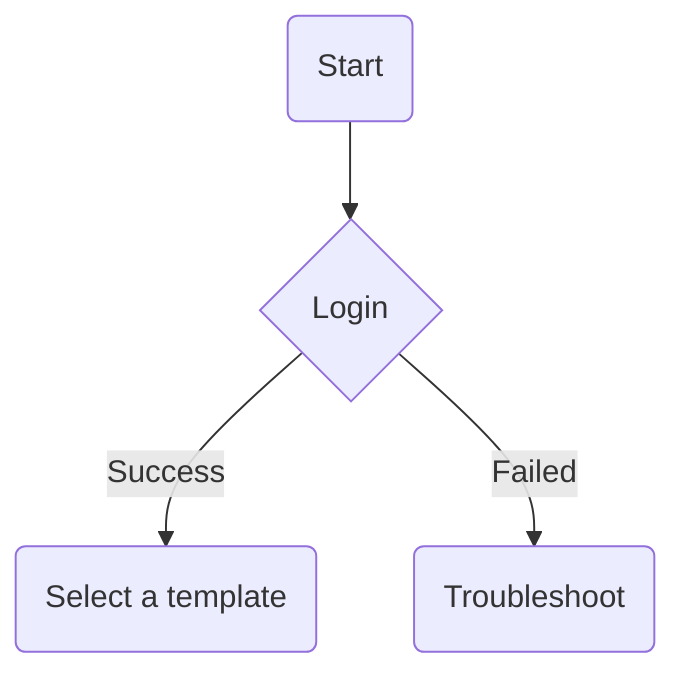graph TD;
   1(Start)-->2{Login}
   2 --Success--> 3(Select a template)
   2 --Failed--> 4(Troubleshoot)